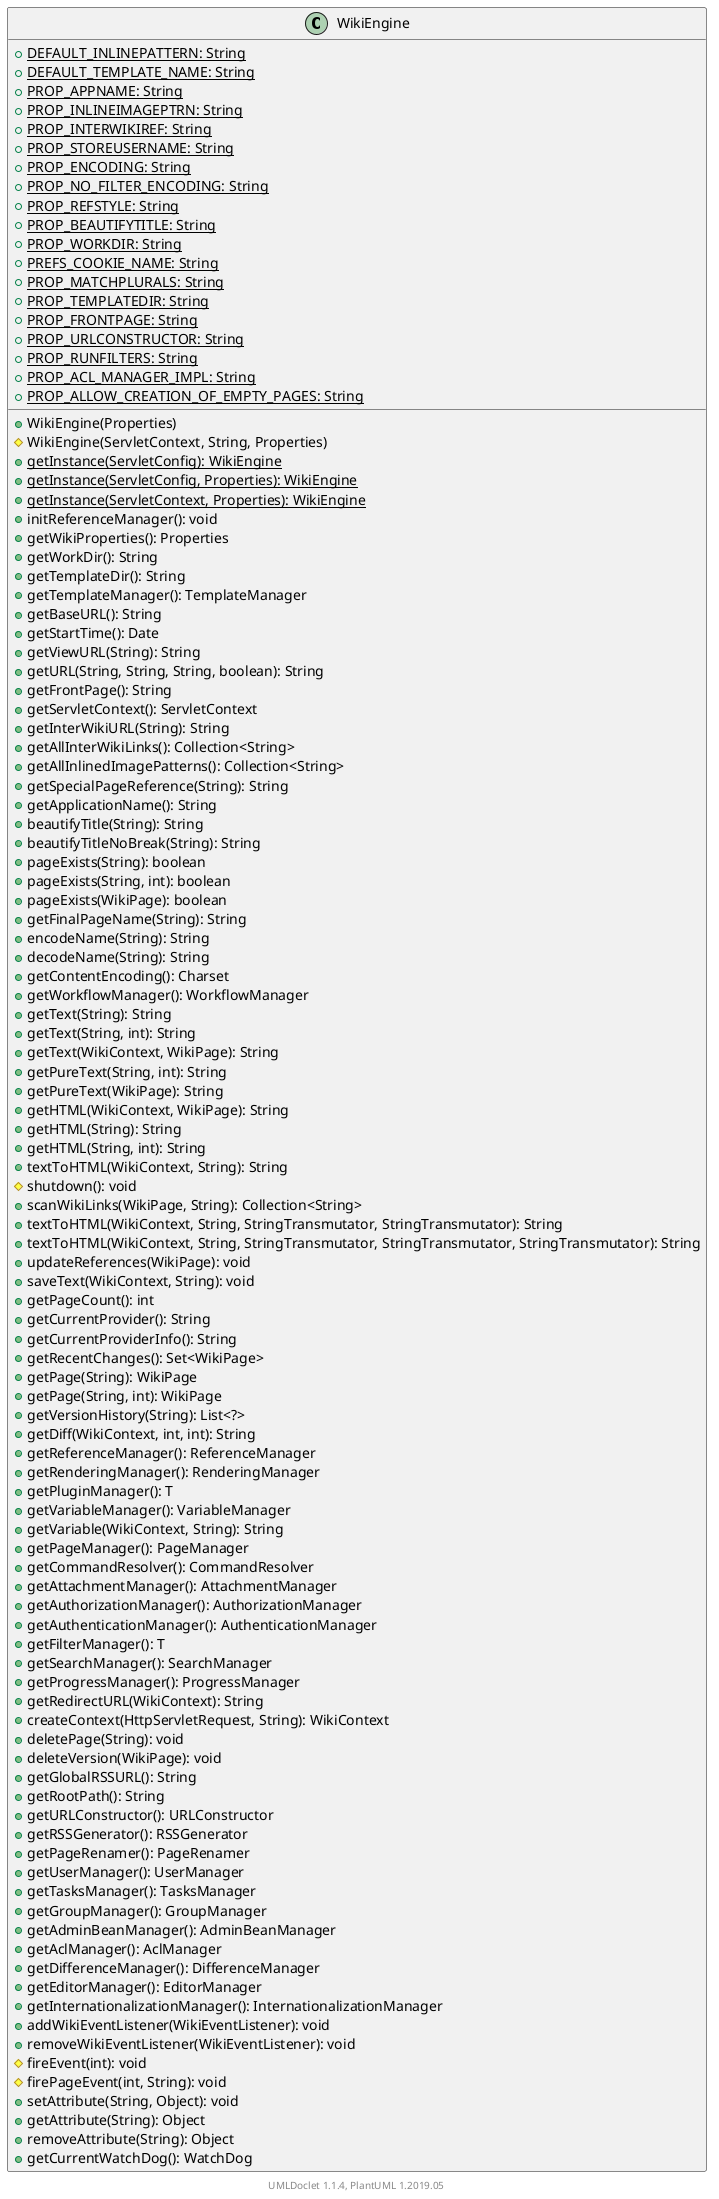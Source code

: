 @startuml

    class WikiEngine [[WikiEngine.html]] {
        {static} +DEFAULT_INLINEPATTERN: String
        {static} +DEFAULT_TEMPLATE_NAME: String
        {static} +PROP_APPNAME: String
        {static} +PROP_INLINEIMAGEPTRN: String
        {static} +PROP_INTERWIKIREF: String
        {static} +PROP_STOREUSERNAME: String
        {static} +PROP_ENCODING: String
        {static} +PROP_NO_FILTER_ENCODING: String
        {static} +PROP_REFSTYLE: String
        {static} +PROP_BEAUTIFYTITLE: String
        {static} +PROP_WORKDIR: String
        {static} +PREFS_COOKIE_NAME: String
        {static} +PROP_MATCHPLURALS: String
        {static} +PROP_TEMPLATEDIR: String
        {static} +PROP_FRONTPAGE: String
        {static} +PROP_URLCONSTRUCTOR: String
        {static} +PROP_RUNFILTERS: String
        {static} +PROP_ACL_MANAGER_IMPL: String
        {static} +PROP_ALLOW_CREATION_OF_EMPTY_PAGES: String
        +WikiEngine(Properties)
        #WikiEngine(ServletContext, String, Properties)
        {static} +getInstance(ServletConfig): WikiEngine
        {static} +getInstance(ServletConfig, Properties): WikiEngine
        {static} +getInstance(ServletContext, Properties): WikiEngine
        +initReferenceManager(): void
        +getWikiProperties(): Properties
        +getWorkDir(): String
        +getTemplateDir(): String
        +getTemplateManager(): TemplateManager
        +getBaseURL(): String
        +getStartTime(): Date
        +getViewURL(String): String
        +getURL(String, String, String, boolean): String
        +getFrontPage(): String
        +getServletContext(): ServletContext
        +getInterWikiURL(String): String
        +getAllInterWikiLinks(): Collection<String>
        +getAllInlinedImagePatterns(): Collection<String>
        +getSpecialPageReference(String): String
        +getApplicationName(): String
        +beautifyTitle(String): String
        +beautifyTitleNoBreak(String): String
        +pageExists(String): boolean
        +pageExists(String, int): boolean
        +pageExists(WikiPage): boolean
        +getFinalPageName(String): String
        +encodeName(String): String
        +decodeName(String): String
        +getContentEncoding(): Charset
        +getWorkflowManager(): WorkflowManager
        +getText(String): String
        +getText(String, int): String
        +getText(WikiContext, WikiPage): String
        +getPureText(String, int): String
        +getPureText(WikiPage): String
        +getHTML(WikiContext, WikiPage): String
        +getHTML(String): String
        +getHTML(String, int): String
        +textToHTML(WikiContext, String): String
        #shutdown(): void
        +scanWikiLinks(WikiPage, String): Collection<String>
        +textToHTML(WikiContext, String, StringTransmutator, StringTransmutator): String
        +textToHTML(WikiContext, String, StringTransmutator, StringTransmutator, StringTransmutator): String
        +updateReferences(WikiPage): void
        +saveText(WikiContext, String): void
        +getPageCount(): int
        +getCurrentProvider(): String
        +getCurrentProviderInfo(): String
        +getRecentChanges(): Set<WikiPage>
        +getPage(String): WikiPage
        +getPage(String, int): WikiPage
        +getVersionHistory(String): List<?>
        +getDiff(WikiContext, int, int): String
        +getReferenceManager(): ReferenceManager
        +getRenderingManager(): RenderingManager
        +getPluginManager(): T
        +getVariableManager(): VariableManager
        +getVariable(WikiContext, String): String
        +getPageManager(): PageManager
        +getCommandResolver(): CommandResolver
        +getAttachmentManager(): AttachmentManager
        +getAuthorizationManager(): AuthorizationManager
        +getAuthenticationManager(): AuthenticationManager
        +getFilterManager(): T
        +getSearchManager(): SearchManager
        +getProgressManager(): ProgressManager
        +getRedirectURL(WikiContext): String
        +createContext(HttpServletRequest, String): WikiContext
        +deletePage(String): void
        +deleteVersion(WikiPage): void
        +getGlobalRSSURL(): String
        +getRootPath(): String
        +getURLConstructor(): URLConstructor
        +getRSSGenerator(): RSSGenerator
        +getPageRenamer(): PageRenamer
        +getUserManager(): UserManager
        +getTasksManager(): TasksManager
        +getGroupManager(): GroupManager
        +getAdminBeanManager(): AdminBeanManager
        +getAclManager(): AclManager
        +getDifferenceManager(): DifferenceManager
        +getEditorManager(): EditorManager
        +getInternationalizationManager(): InternationalizationManager
        +addWikiEventListener(WikiEventListener): void
        +removeWikiEventListener(WikiEventListener): void
        #fireEvent(int): void
        #firePageEvent(int, String): void
        +setAttribute(String, Object): void
        +getAttribute(String): Object
        +removeAttribute(String): Object
        +getCurrentWatchDog(): WatchDog
    }


    center footer UMLDoclet 1.1.4, PlantUML 1.2019.05
@enduml

